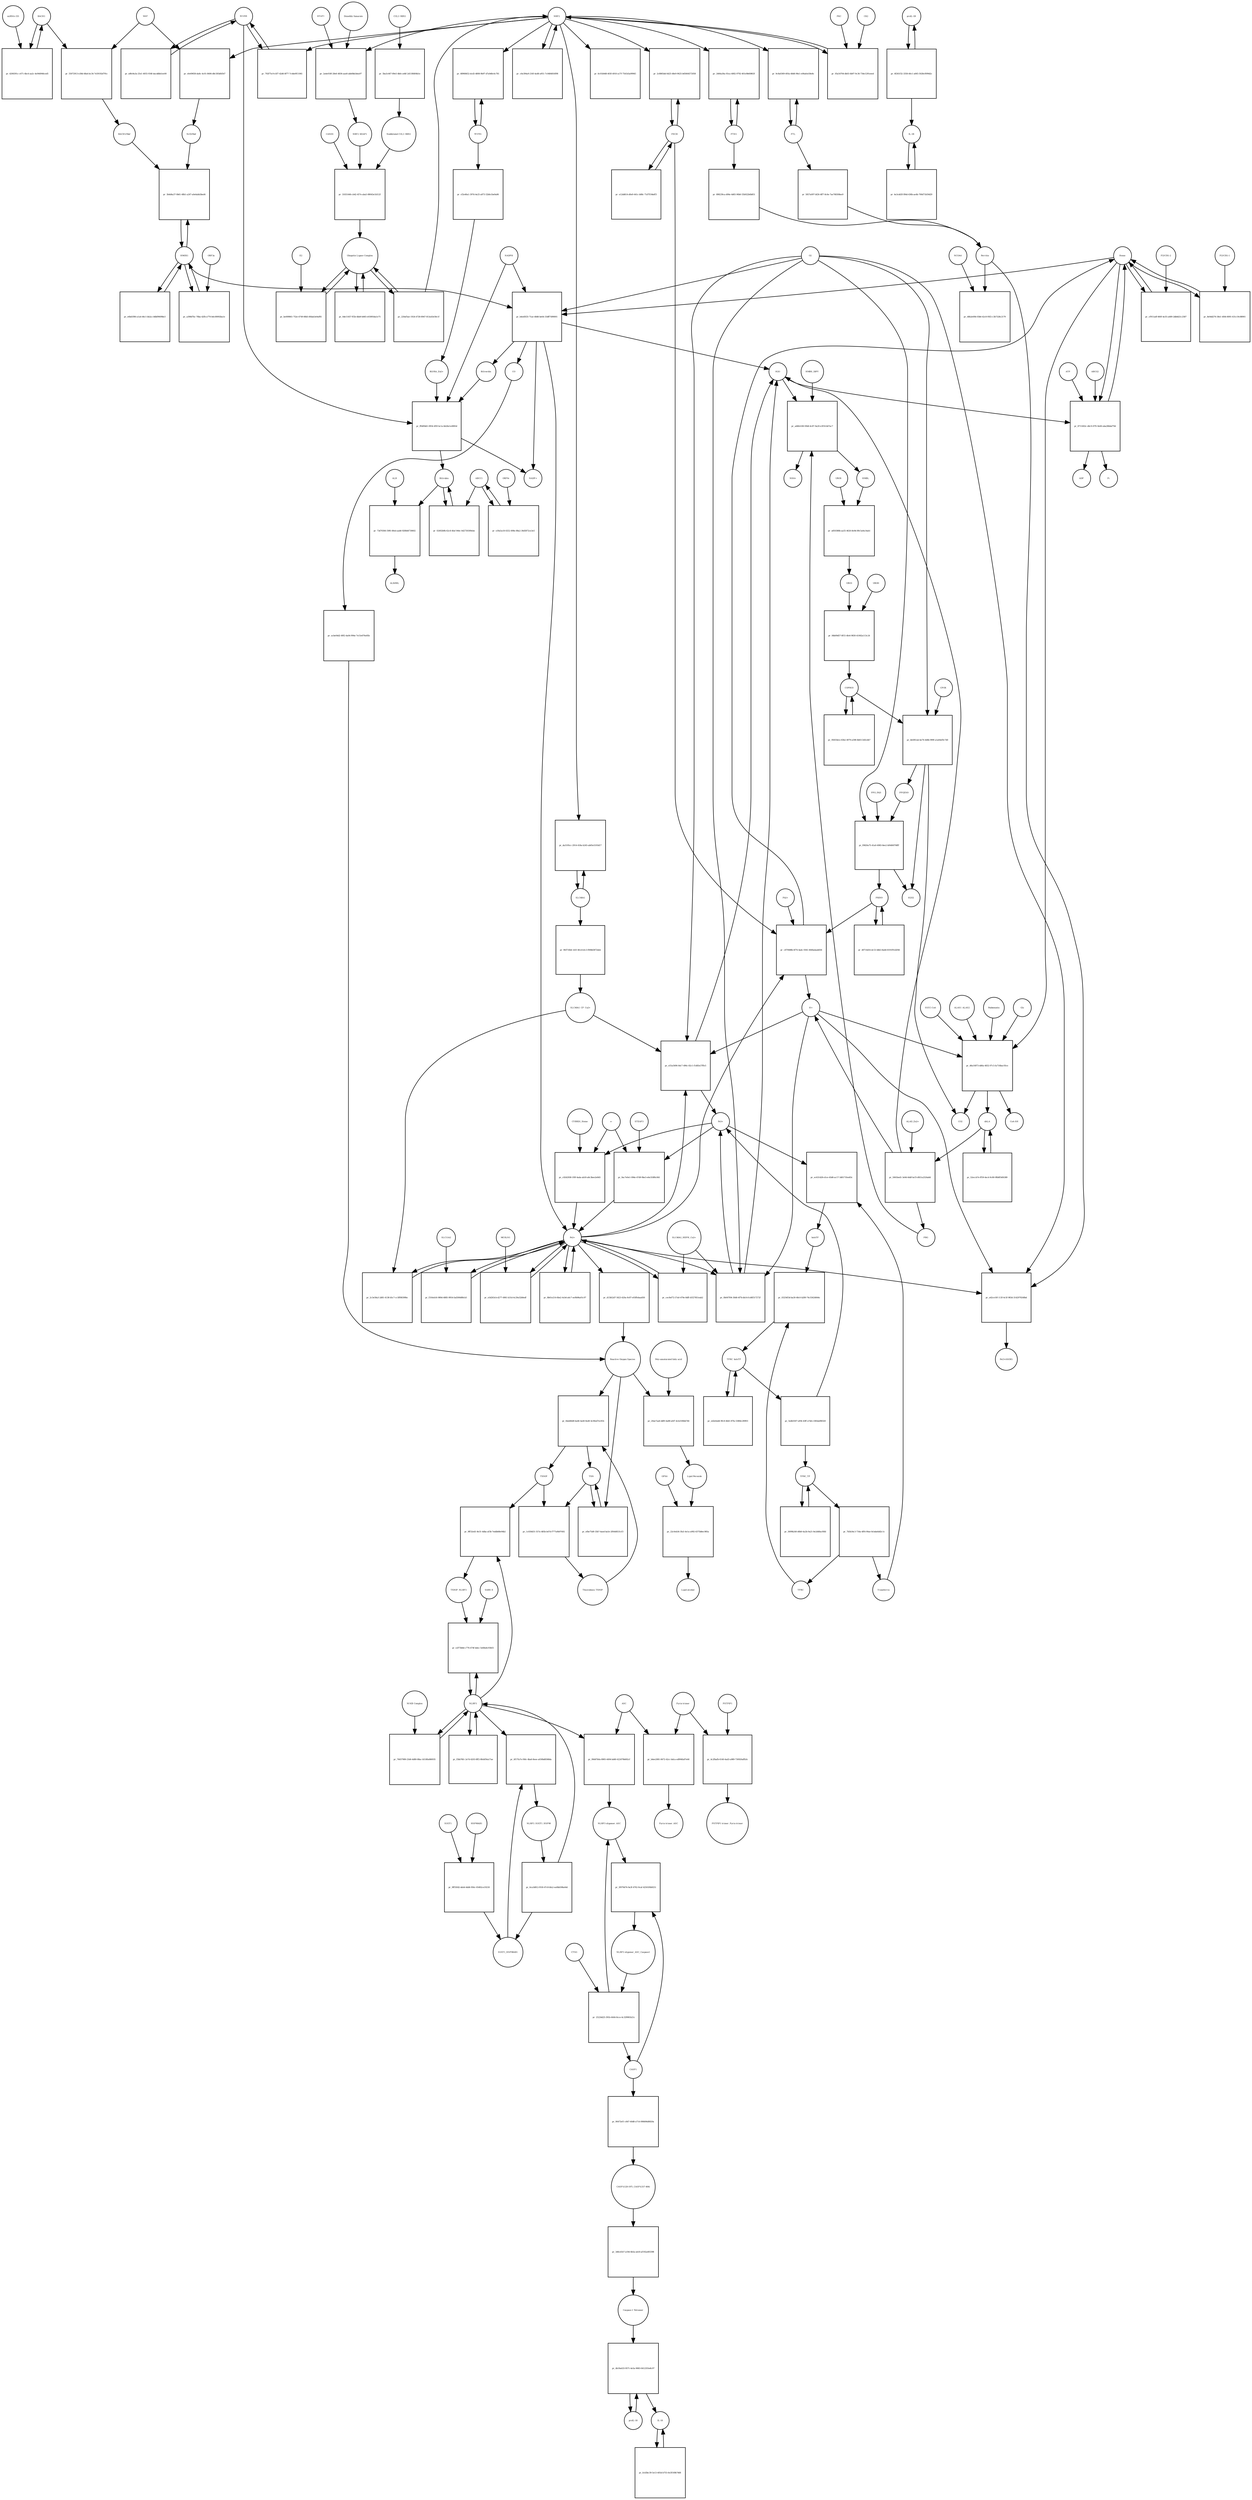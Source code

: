 strict digraph  {
Heme [annotation="urn_miriam_obo.chebi_CHEBI%3A30413", bipartite=0, cls="simple chemical", fontsize=4, label=Heme, shape=circle];
"pr_b4ed5f25-71ae-48d6-be64-33dff7d90001" [annotation="", bipartite=1, cls=process, fontsize=4, label="pr_b4ed5f25-71ae-48d6-be64-33dff7d90001", shape=square];
Biliverdin [annotation="urn_miriam_obo.chebi_CHEBI%3A17033", bipartite=0, cls="simple chemical", fontsize=4, label=Biliverdin, shape=circle];
HMOX1 [annotation="", bipartite=0, cls=macromolecule, fontsize=4, label=HMOX1, shape=circle];
O2 [annotation="urn_miriam_obo.chebi_CHEBI%3A15379", bipartite=0, cls="simple chemical", fontsize=4, label=O2, shape=circle];
NADPH [annotation="urn_miriam_obo.chebi_CHEBI%3A16474", bipartite=0, cls="simple chemical", fontsize=4, label=NADPH, shape=circle];
H2O [annotation="urn_miriam_obo.chebi_CHEBI%3A15377", bipartite=0, cls="simple chemical", fontsize=4, label=H2O, shape=circle];
"Fe2+" [annotation="urn_miriam_obo.chebi_CHEBI%3A29033", bipartite=0, cls="simple chemical", fontsize=4, label="Fe2+", shape=circle];
"NADP+" [annotation="urn_miriam_obo.chebi_CHEBI%3A18009", bipartite=0, cls="simple chemical", fontsize=4, label="NADP+", shape=circle];
CO [annotation="urn_miriam_obo.chebi_CHEBI%3A17245", bipartite=0, cls="simple chemical", fontsize=4, label=CO, shape=circle];
"pr_cf911adf-660f-4e35-a489-2db8d21c2587" [annotation="", bipartite=1, cls=process, fontsize=4, label="pr_cf911adf-660f-4e35-a489-2db8d21c2587", shape=square];
"FLVCR1-2" [annotation=urn_miriam_uniprot_Q9Y5Y0, bipartite=0, cls=macromolecule, fontsize=4, label="FLVCR1-2", shape=circle];
"pr_ffb894d1-0954-4f5f-bc1a-bb26e1e4983d" [annotation="", bipartite=1, cls=process, fontsize=4, label="pr_ffb894d1-0954-4f5f-bc1a-bb26e1e4983d", shape=square];
Bilirubin [annotation="urn_miriam_obo.chebi_CHEBI%3A16990", bipartite=0, cls="simple chemical", fontsize=4, label=Bilirubin, shape=circle];
BLVRB [annotation=urn_miriam_uniprot_P30043, bipartite=0, cls=macromolecule, fontsize=4, label=BLVRB, shape=circle];
"BLVRA_Zn2+" [annotation="urn_miriam_obo.chebi_CHEBI%3A29805|urn_miriam_uniprot_P53004", bipartite=0, cls=complex, fontsize=4, label="BLVRA_Zn2+", shape=circle];
"pr_02492b9b-62c8-4faf-944c-0d2730309ebe" [annotation="", bipartite=1, cls=process, fontsize=4, label="pr_02492b9b-62c8-4faf-944c-0d2730309ebe", shape=square];
ABCC1 [annotation="", bipartite=0, cls=macromolecule, fontsize=4, label=ABCC1, shape=circle];
"pr_73d76566-59f6-49ed-aab8-9288d4730602" [annotation="", bipartite=1, cls=process, fontsize=4, label="pr_73d76566-59f6-49ed-aab8-9288d4730602", shape=square];
ALB [annotation=urn_miriam_uniprot_P02768, bipartite=0, cls=macromolecule, fontsize=4, label=ALB, shape=circle];
"ALB/BIL" [annotation="urn_miriam_uniprot_P02768|urn_miriam_obo.chebi_CHEBI%3A16990", bipartite=0, cls=complex, fontsize=4, label="ALB/BIL", shape=circle];
NRF2 [annotation="", bipartite=0, cls=macromolecule, fontsize=4, label=NRF2, shape=circle];
"pr_efe69658-da8c-4c01-8406-d8c585dfd547" [annotation="", bipartite=1, cls=process, fontsize=4, label="pr_efe69658-da8c-4c01-8406-d8c585dfd547", shape=square];
MAF [annotation=urn_miriam_uniprot_O75444, bipartite=0, cls=macromolecule, fontsize=4, label=MAF, shape=circle];
"Nrf2/Maf" [annotation="", bipartite=0, cls=complex, fontsize=4, label="Nrf2/Maf", shape=circle];
"pr_55072913-e38d-48a4-bc34-7e59192d791c" [annotation="", bipartite=1, cls=process, fontsize=4, label="pr_55072913-e38d-48a4-bc34-7e59192d791c", shape=square];
BACH1 [annotation=urn_miriam_uniprot_O14867, bipartite=0, cls=macromolecule, fontsize=4, label=BACH1, shape=circle];
"BACH1/Maf" [annotation="", bipartite=0, cls=complex, fontsize=4, label="BACH1/Maf", shape=circle];
"pr_4206391c-c471-4bc4-aa2c-4e944946ced5" [annotation="", bipartite=1, cls=process, fontsize=4, label="pr_4206391c-c471-4bc4-aa2c-4e944946ced5", shape=square];
"miRNA-155" [annotation=urn_miriam_ncbigene_406947, bipartite=0, cls="nucleic acid feature", fontsize=4, label="miRNA-155", shape=circle];
"pr_3b4d4a37-0b61-48b1-a247-a0e6abb3bed4" [annotation="", bipartite=1, cls=process, fontsize=4, label="pr_3b4d4a37-0b61-48b1-a247-a0e6abb3bed4", shape=square];
PRIN9 [annotation="urn_miriam_obo.chebi_CHEBI%3A15430", bipartite=0, cls="simple chemical", fontsize=4, label=PRIN9, shape=circle];
"pr_c879488b-6f74-4adc-9361-6fd0adaab836" [annotation="", bipartite=1, cls=process, fontsize=4, label="pr_c879488b-6f74-4adc-9361-6fd0adaab836", shape=square];
FECH [annotation=urn_miriam_uniprot_P22830, bipartite=0, cls=macromolecule, fontsize=4, label=FECH, shape=circle];
"Pb2+" [annotation="urn_miriam_obo.chebi_CHEBI%3A27889", bipartite=0, cls="simple chemical", fontsize=4, label="Pb2+", shape=circle];
"H+" [annotation="urn_miriam_obo.chebi_CHEBI%3A15378", bipartite=0, cls="simple chemical", fontsize=4, label="H+", shape=circle];
"SUCC-CoA" [annotation="urn_miriam_obo.chebi_CHEBI%3A57292", bipartite=0, cls="simple chemical", fontsize=4, label="SUCC-CoA", shape=circle];
"pr_d6a16873-dd6a-4832-97c5-fa716bac93ce" [annotation="", bipartite=1, cls=process, fontsize=4, label="pr_d6a16873-dd6a-4832-97c5-fa716bac93ce", shape=square];
dALA [annotation="urn_miriam_obo.chebi_CHEBI%3A356416", bipartite=0, cls="simple chemical", fontsize=4, label=dALA, shape=circle];
ALAS1_ALAS2 [annotation="urn_miriam_uniprot_P13196|urn_miriam_uniprot_P22557", bipartite=0, cls=complex, fontsize=4, label=ALAS1_ALAS2, shape=circle];
Panhematin [annotation="urn_miriam_obo.chebi_CHEBI%3A50385", bipartite=0, cls="simple chemical", fontsize=4, label=Panhematin, shape=circle];
Gly [annotation="urn_miriam_obo.chebi_CHEBI%3A57305", bipartite=0, cls="simple chemical", fontsize=4, label=Gly, shape=circle];
"CoA-SH" [annotation="urn_miriam_obo.chebi_CHEBI%3A15346", bipartite=0, cls="simple chemical", fontsize=4, label="CoA-SH", shape=circle];
CO2 [annotation="urn_miriam_obo.chebi_CHEBI%3A16526", bipartite=0, cls="simple chemical", fontsize=4, label=CO2, shape=circle];
"pr_2a4e018f-28e6-4836-aae8-abb0bb3dea97" [annotation="", bipartite=1, cls=process, fontsize=4, label="pr_2a4e018f-28e6-4836-aae8-abb0bb3dea97", shape=square];
KEAP1 [annotation=urn_miriam_uniprot_Q14145, bipartite=0, cls=macromolecule, fontsize=4, label=KEAP1, shape=circle];
NRF2_KEAP1 [annotation="urn_miriam_uniprot_Q14145|urn_miriam_uniprot_Q16236", bipartite=0, cls=complex, fontsize=4, label=NRF2_KEAP1, shape=circle];
"Dimethly fumarate" [annotation="urn_miriam_obo.chebi_CHEBI%3A76004", bipartite=0, cls="simple chemical", fontsize=4, label="Dimethly fumarate", shape=circle];
"Ubiquitin Ligase Complex" [annotation="urn_miriam_uniprot_Q14145|urn_miriam_uniprot_Q15843|urn_miriam_uniprot_Q13618|urn_miriam_uniprot_P62877|urn_miriam_uniprot_Q16236|urn_miriam_uniprot_P0CG48|urn_miriam_pubmed_19940261|urn_miriam_interpro_IPR000608", bipartite=0, cls=complex, fontsize=4, label="Ubiquitin Ligase Complex", shape=circle];
"pr_0de11657-ff2b-4bb9-b065-e03093da1e75" [annotation="", bipartite=1, cls=process, fontsize=4, label="pr_0de11657-ff2b-4bb9-b065-e03093da1e75", shape=square];
"pr_5061bed1-3e9d-44df-bcf3-d921a2324a8d" [annotation="", bipartite=1, cls=process, fontsize=4, label="pr_5061bed1-3e9d-44df-bcf3-d921a2324a8d", shape=square];
PBG [annotation="urn_miriam_obo.chebi_CHEBI%3A58126", bipartite=0, cls="simple chemical", fontsize=4, label=PBG, shape=circle];
"ALAD_Zn2+" [annotation="urn_miriam_uniprot_P13716|urn_miriam_obo.chebi_CHEBI%3A29105", bipartite=0, cls=complex, fontsize=4, label="ALAD_Zn2+", shape=circle];
"pr_adb9c638-93b8-4c87-9a20-e3f1fcb67ac7" [annotation="", bipartite=1, cls=process, fontsize=4, label="pr_adb9c638-93b8-4c87-9a20-e3f1fcb67ac7", shape=square];
HMBL [annotation="urn_miriam_obo.chebi_CHEBI%3A57845", bipartite=0, cls="simple chemical", fontsize=4, label=HMBL, shape=circle];
HMBS_DIPY [annotation="urn_miriam_obo.chebi_CHEBI%3A36319|urn_miriam_uniprot_P08397", bipartite=0, cls=complex, fontsize=4, label=HMBS_DIPY, shape=circle];
"NH4+" [annotation="urn_miriam_obo.chebi_CHEBI%3A28938", bipartite=0, cls="simple chemical", fontsize=4, label="NH4+", shape=circle];
"pr_a850388b-aa55-4626-8e9d-89c5a9a14ab1" [annotation="", bipartite=1, cls=process, fontsize=4, label="pr_a850388b-aa55-4626-8e9d-89c5a9a14ab1", shape=square];
URO3 [annotation="urn_miriam_obo.chebi_CHEBI%3A15437", bipartite=0, cls="simple chemical", fontsize=4, label=URO3, shape=circle];
UROS [annotation=urn_miriam_uniprot_P10746, bipartite=0, cls=macromolecule, fontsize=4, label=UROS, shape=circle];
"pr_84b09d57-8f15-4fe6-9830-41062a113c24" [annotation="", bipartite=1, cls=process, fontsize=4, label="pr_84b09d57-8f15-4fe6-9830-41062a113c24", shape=square];
COPRO3 [annotation="urn_miriam_obo.chebi_CHEBI%3A15439", bipartite=0, cls="simple chemical", fontsize=4, label=COPRO3, shape=circle];
UROD [annotation=urn_miriam_uniprot_P06132, bipartite=0, cls=macromolecule, fontsize=4, label=UROD, shape=circle];
"pr_bb5f61ab-be76-4d6b-999f-a1a64ef0c7d0" [annotation="", bipartite=1, cls=process, fontsize=4, label="pr_bb5f61ab-be76-4d6b-999f-a1a64ef0c7d0", shape=square];
PPGEN9 [annotation="urn_miriam_obo.chebi_CHEBI%3A15435", bipartite=0, cls="simple chemical", fontsize=4, label=PPGEN9, shape=circle];
CPOX [annotation=urn_miriam_uniprot_P36551, bipartite=0, cls=macromolecule, fontsize=4, label=CPOX, shape=circle];
H2O2 [annotation="urn_miriam_obo.chebi_CHEBI%3A16240", bipartite=0, cls="simple chemical", fontsize=4, label=H2O2, shape=circle];
"pr_f0820a75-41a0-4983-8ee2-bf44847f4fff" [annotation="", bipartite=1, cls=process, fontsize=4, label="pr_f0820a75-41a0-4983-8ee2-bf44847f4fff", shape=square];
PPO_FAD [annotation="urn_miriam_obo.chebi_CHEBI%3A16238|urn_miriam_uniprot_P50336", bipartite=0, cls=complex, fontsize=4, label=PPO_FAD, shape=circle];
"pr_c6e394a9-216f-4a48-a951-7c0484816f98" [annotation="", bipartite=1, cls=process, fontsize=4, label="pr_c6e394a9-216f-4a48-a951-7c0484816f98", shape=square];
"pr_52eccb7e-ff59-4ec4-9c80-9fb8f54f4389" [annotation="", bipartite=1, cls="uncertain process", fontsize=4, label="pr_52eccb7e-ff59-4ec4-9c80-9fb8f54f4389", shape=square];
"pr_95835dce-83b2-4979-a598-6b8113d5cdb7" [annotation="", bipartite=1, cls="uncertain process", fontsize=4, label="pr_95835dce-83b2-4979-a598-6b8113d5cdb7", shape=square];
"pr_d0714d16-dc53-4db3-8ab8-8191f91d2f46" [annotation="", bipartite=1, cls="uncertain process", fontsize=4, label="pr_d0714d16-dc53-4db3-8ab8-8191f91d2f46", shape=square];
"Poly-unsaturated fatty acid" [annotation="urn_miriam_obo.chebi_CHEBI%3A26208", bipartite=0, cls="simple chemical", fontsize=4, label="Poly-unsaturated fatty acid", shape=circle];
"pr_20ae7aa6-ddf0-4a88-afd7-4cb2106bb746" [annotation="", bipartite=1, cls=process, fontsize=4, label="pr_20ae7aa6-ddf0-4a88-afd7-4cb2106bb746", shape=square];
"Lipid Peroxide" [annotation="urn_miriam_obo.chebi_CHEBI%3A61051", bipartite=0, cls="simple chemical", fontsize=4, label="Lipid Peroxide", shape=circle];
"Reactive Oxygen Species" [annotation="urn_miriam_obo.chebi_CHEBI%3A26523", bipartite=0, cls="simple chemical", fontsize=4, label="Reactive Oxygen Species", shape=circle];
"pr_a42ce10f-113f-4c5f-983d-3142979248bd" [annotation="", bipartite=1, cls=process, fontsize=4, label="pr_a42ce10f-113f-4c5f-983d-3142979248bd", shape=square];
"Fe(3+)O(OH)" [annotation="urn_miriam_obo.chebi_CHEBI%3A78619", bipartite=0, cls="simple chemical", fontsize=4, label="Fe(3+)O(OH)", shape=circle];
Ferritin [annotation=urn_miriam_uniprot_P02794, bipartite=0, cls=complex, fontsize=4, label=Ferritin, shape=circle];
"pr_2c3e58a3-2d81-4138-b5c7-cc5ff88399bc" [annotation="", bipartite=1, cls=process, fontsize=4, label="pr_2c3e58a3-2d81-4138-b5c7-cc5ff88399bc", shape=square];
"SLC40A1_CP_Cu2+" [annotation="urn_miriam_uniprot_P00450|urn_miriam_uniprot_Q9NP59|urn_miriam_obo.chebi_CHEBI%3A29036", bipartite=0, cls=complex, fontsize=4, label="SLC40A1_CP_Cu2+", shape=circle];
"pr_e55a5496-0dc7-496c-82c1-f1d83e37ffe5" [annotation="", bipartite=1, cls=process, fontsize=4, label="pr_e55a5496-0dc7-496c-82c1-f1d83e37ffe5", shape=square];
"Fe3+" [annotation="urn_miriam_obo.chebi_CHEBI%3A29034", bipartite=0, cls="simple chemical", fontsize=4, label="Fe3+", shape=circle];
SLC40A1 [annotation=urn_miriam_ncbigene_30061, bipartite=0, cls="nucleic acid feature", fontsize=4, label=SLC40A1, shape=circle];
"pr_da3195cc-2914-418a-b245-ab05e5193d17" [annotation="", bipartite=1, cls=process, fontsize=4, label="pr_da3195cc-2914-418a-b245-ab05e5193d17", shape=square];
FTH1 [annotation=urn_miriam_ncbigene_2495, bipartite=0, cls="nucleic acid feature", fontsize=4, label=FTH1, shape=circle];
"pr_2466a36a-93ca-4082-9792-401e9b60863f" [annotation="", bipartite=1, cls=process, fontsize=4, label="pr_2466a36a-93ca-4082-9792-401e9b60863f", shape=square];
FTL [annotation=urn_miriam_ncbigene_2512, bipartite=0, cls="nucleic acid feature", fontsize=4, label=FTL, shape=circle];
"pr_9c8a0369-493a-48d6-96e1-e06afee58e8c" [annotation="", bipartite=1, cls=process, fontsize=4, label="pr_9c8a0369-493a-48d6-96e1-e06afee58e8c", shape=square];
"pr_898239ca-d06e-4d65-96b0-55b922b6b851" [annotation="", bipartite=1, cls=process, fontsize=4, label="pr_898239ca-d06e-4d65-96b0-55b922b6b851", shape=square];
"pr_5857a097-bf26-4ff7-8c6e-7ae768308ee9" [annotation="", bipartite=1, cls=process, fontsize=4, label="pr_5857a097-bf26-4ff7-8c6e-7ae768308ee9", shape=square];
"pr_2c8865dd-0d25-48e9-9625-b65664572058" [annotation="", bipartite=1, cls=process, fontsize=4, label="pr_2c8865dd-0d25-48e9-9625-b65664572058", shape=square];
"pr_e12dd614-d0e9-441c-b88c-71d7f19deff3" [annotation="", bipartite=1, cls=process, fontsize=4, label="pr_e12dd614-d0e9-441c-b88c-71d7f19deff3", shape=square];
"pr_e6bd1f86-a1a4-46c1-bb2a-c8dbf9609be3" [annotation="", bipartite=1, cls=process, fontsize=4, label="pr_e6bd1f86-a1a4-46c1-bb2a-c8dbf9609be3", shape=square];
BLVRA [annotation=urn_miriam_ncbigene_644, bipartite=0, cls="nucleic acid feature", fontsize=4, label=BLVRA, shape=circle];
"pr_68968452-dcd3-4808-9b97-d7a9d0c6c781" [annotation="", bipartite=1, cls=process, fontsize=4, label="pr_68968452-dcd3-4808-9b97-d7a9d0c6c781", shape=square];
"pr_792f75c9-e5f7-42d6-8f77-7c4de9f11061" [annotation="", bipartite=1, cls=process, fontsize=4, label="pr_792f75c9-e5f7-42d6-8f77-7c4de9f11061", shape=square];
"pr_a8fe9a3a-25e1-4055-934f-dacddbb1ee00" [annotation="", bipartite=1, cls=process, fontsize=4, label="pr_a8fe9a3a-25e1-4055-934f-dacddbb1ee00", shape=square];
"pr_cf2e40a1-397d-4e25-a873-52bfe1be9a86" [annotation="", bipartite=1, cls=process, fontsize=4, label="pr_cf2e40a1-397d-4e25-a873-52bfe1be9a86", shape=square];
"pr_9fd716b4-1d1f-4fcd-b3c3-f008d3872deb" [annotation="", bipartite=1, cls=process, fontsize=4, label="pr_9fd716b4-1d1f-4fcd-b3c3-f008d3872deb", shape=square];
"pr_48b2e69b-03b6-42c8-95f2-c3b7328c2179" [annotation="", bipartite=1, cls=process, fontsize=4, label="pr_48b2e69b-03b6-42c8-95f2-c3b7328c2179", shape=square];
NCOA4 [annotation=urn_miriam_uniprot_Q13772, bipartite=0, cls=macromolecule, fontsize=4, label=NCOA4, shape=circle];
"pr_c0242938-1f0f-4ada-ab18-a8c3bee2e845" [annotation="", bipartite=1, cls=process, fontsize=4, label="pr_c0242938-1f0f-4ada-ab18-a8c3bee2e845", shape=square];
CYBRD1_Heme [annotation="urn_miriam_uniprot_Q53TN4|urn_miriam_obo.chebi_CHEBI%3A30413", bipartite=0, cls=complex, fontsize=4, label=CYBRD1_Heme, shape=circle];
"e-" [annotation="urn_miriam_obo.chebi_CHEBI%3A10545", bipartite=0, cls="simple chemical", fontsize=4, label="e-", shape=circle];
"pr_f316eb16-989d-4885-9954-fad300d88cb3" [annotation="", bipartite=1, cls=process, fontsize=4, label="pr_f316eb16-989d-4885-9954-fad300d88cb3", shape=square];
SLC11A2 [annotation=urn_miriam_uniprot_P49281, bipartite=0, cls=macromolecule, fontsize=4, label=SLC11A2, shape=circle];
"pr_22c0eb34-3fa5-4e1a-a992-6375b8ec985a" [annotation="", bipartite=1, cls=process, fontsize=4, label="pr_22c0eb34-3fa5-4e1a-a992-6375b8ec985a", shape=square];
"Lipid alcohol" [annotation="urn_miriam_obo.chebi_CHEBI%3A24026", bipartite=0, cls="simple chemical", fontsize=4, label="Lipid alcohol", shape=circle];
GPX4 [annotation=urn_miriam_uniprot_P36969, bipartite=0, cls=macromolecule, fontsize=4, label=GPX4, shape=circle];
"pr_a398d7bc-78ba-42fb-a770-b6c69092ba1e" [annotation="", bipartite=1, cls=process, fontsize=4, label="pr_a398d7bc-78ba-42fb-a770-b6c69092ba1e", shape=square];
ORF3a [annotation="urn_miriam_uniprot_P0DTC3|urn_miriam_taxonomy_2697049", bipartite=0, cls=macromolecule, fontsize=4, label=ORF3a, shape=circle];
"pr_d13b52d7-5623-420a-9c87-e93ffebaa830" [annotation="", bipartite=1, cls=process, fontsize=4, label="pr_d13b52d7-5623-420a-9c87-e93ffebaa830", shape=square];
"pr_e30a5a18-0252-498e-88a2-36d5872ce3e5" [annotation="", bipartite=1, cls=process, fontsize=4, label="pr_e30a5a18-0252-498e-88a2-36d5872ce3e5", shape=square];
ORF9c [annotation=urn_miriam_taxonomy_2697049, bipartite=0, cls=macromolecule, fontsize=4, label=ORF9c, shape=circle];
CUL3_RBX1 [annotation="urn_miriam_uniprot_Q13618|urn_miriam_uniprot_P62877", bipartite=0, cls=complex, fontsize=4, label=CUL3_RBX1, shape=circle];
"pr_5ba3c467-89e5-4bfe-a44f-2d118fd04b1e" [annotation="", bipartite=1, cls=process, fontsize=4, label="pr_5ba3c467-89e5-4bfe-a44f-2d118fd04b1e", shape=square];
"Neddylated CUL3_RBX1" [annotation="urn_miriam_uniprot_Q15843|urn_miriam_uniprot_Q13618|urn_miriam_uniprot_P62877", bipartite=0, cls=complex, fontsize=4, label="Neddylated CUL3_RBX1", shape=circle];
"pr_6c01b9d8-403f-4910-a17f-7541b5a99945" [annotation="", bipartite=1, cls=process, fontsize=4, label="pr_6c01b9d8-403f-4910-a17f-7541b5a99945", shape=square];
"pr_31831446-cb42-457e-aba5-08043e1b512f" [annotation="", bipartite=1, cls=process, fontsize=4, label="pr_31831446-cb42-457e-aba5-08043e1b512f", shape=square];
CAND1 [annotation=urn_miriam_uniprot_Q86VP6, bipartite=0, cls=macromolecule, fontsize=4, label=CAND1, shape=circle];
E2 [annotation=urn_miriam_interpro_IPR000608, bipartite=0, cls=macromolecule, fontsize=4, label=E2, shape=circle];
"pr_be009861-752e-4749-86b5-8fdab3e9af85" [annotation="", bipartite=1, cls=process, fontsize=4, label="pr_be009861-752e-4749-86b5-8fdab3e9af85", shape=square];
"pr_05a54704-db03-4b97-9c36-734e1291eeed" [annotation="", bipartite=1, cls=process, fontsize=4, label="pr_05a54704-db03-4b97-9c36-734e1291eeed", shape=square];
PKC [annotation="urn_miriam_pubmed_12198130|urn_miriam_interpro_IPR012233", bipartite=0, cls=macromolecule, fontsize=4, label=PKC, shape=circle];
CK2 [annotation="", bipartite=0, cls=macromolecule, fontsize=4, label=CK2, shape=circle];
"pr_8e9dd276-38e1-4f46-8091-631c19c88901" [annotation="", bipartite=1, cls=process, fontsize=4, label="pr_8e9dd276-38e1-4f46-8091-631c19c88901", shape=square];
"FLVCR1-1" [annotation=urn_miriam_uniprot_Q9Y5Y0, bipartite=0, cls=macromolecule, fontsize=4, label="FLVCR1-1", shape=circle];
"pr_8711602c-d4c9-47f5-9e60-aba286daf79d" [annotation="", bipartite=1, cls=process, fontsize=4, label="pr_8711602c-d4c9-47f5-9e60-aba286daf79d", shape=square];
ABCG2 [annotation=urn_miriam_uniprot_Q9UNQ0, bipartite=0, cls="macromolecule multimer", fontsize=4, label=ABCG2, shape=circle];
ATP [annotation="urn_miriam_obo.chebi_CHEBI%3A30616", bipartite=0, cls="simple chemical", fontsize=4, label=ATP, shape=circle];
Pi [annotation="urn_miriam_obo.chebi_CHEBI%3A18367", bipartite=0, cls="simple chemical", fontsize=4, label=Pi, shape=circle];
ADP [annotation="urn_miriam_obo.chebi_CHEBI%3A456216", bipartite=0, cls="simple chemical", fontsize=4, label=ADP, shape=circle];
"pr_cec8ef72-57a0-479e-8dff-d1f27851eab2" [annotation="", bipartite=1, cls=process, fontsize=4, label="pr_cec8ef72-57a0-479e-8dff-d1f27851eab2", shape=square];
"SLC40A1_HEPH_Cu2+" [annotation="urn_miriam_uniprot_Q9BQS7|urn_miriam_uniprot_Q9NP59|urn_miriam_obo.chebi_CHEBI%3A28694", bipartite=0, cls=complex, fontsize=4, label="SLC40A1_HEPH_Cu2+", shape=circle];
"pr_0b047f04-30d6-4f7b-bb14-fcd6f317272f" [annotation="", bipartite=1, cls=process, fontsize=4, label="pr_0b047f04-30d6-4f7b-bb14-fcd6f317272f", shape=square];
"pr_ec631428-e5ce-45d6-ac17-3d0171fee83c" [annotation="", bipartite=1, cls=process, fontsize=4, label="pr_ec631428-e5ce-45d6-ac17-3d0171fee83c", shape=square];
Transferrin [annotation=urn_miriam_uniprot_P02787, bipartite=0, cls=macromolecule, fontsize=4, label=Transferrin, shape=circle];
holoTF [annotation="urn_miriam_uniprot_P02787|urn_miriam_obo.chebi_CHEBI%3A29034", bipartite=0, cls=complex, fontsize=4, label=holoTF, shape=circle];
TFRC [annotation=urn_miriam_uniprot_P02786, bipartite=0, cls="macromolecule multimer", fontsize=4, label=TFRC, shape=circle];
"pr_03254f3d-ba30-48c0-b289-74c55624844c" [annotation="", bipartite=1, cls=process, fontsize=4, label="pr_03254f3d-ba30-48c0-b289-74c55624844c", shape=square];
TFRC_holoTF [annotation="urn_miriam_uniprot_P02787|urn_miriam_obo.chebi_CHEBI%3A29034|urn_miriam_uniprot_P02786", bipartite=0, cls=complex, fontsize=4, label=TFRC_holoTF, shape=circle];
"pr_ed2e6ab6-9fc8-46d1-87fa-538fdc2f0f03" [annotation="", bipartite=1, cls=process, fontsize=4, label="pr_ed2e6ab6-9fc8-46d1-87fa-538fdc2f0f03", shape=square];
"pr_5edb5507-af04-43ff-a7dd-c585daf88320" [annotation="", bipartite=1, cls=process, fontsize=4, label="pr_5edb5507-af04-43ff-a7dd-c585daf88320", shape=square];
TFRC_TF [annotation="urn_miriam_uniprot_P02787|urn_miriam_uniprot_P02786", bipartite=0, cls=complex, fontsize=4, label=TFRC_TF, shape=circle];
"pr_9ac7e0e1-094e-47d9-9be3-e6e318f6c841" [annotation="", bipartite=1, cls=process, fontsize=4, label="pr_9ac7e0e1-094e-47d9-9be3-e6e318f6c841", shape=square];
STEAP3 [annotation=urn_miriam_uniprot_Q658P3, bipartite=0, cls=macromolecule, fontsize=4, label=STEAP3, shape=circle];
"pr_e5d263cb-d277-4961-b31d-4c29a52b8edf" [annotation="", bipartite=1, cls=process, fontsize=4, label="pr_e5d263cb-d277-4961-b31d-4c29a52b8edf", shape=square];
MCOLN1 [annotation=urn_miriam_uniprot_Q9GZU1, bipartite=0, cls=macromolecule, fontsize=4, label=MCOLN1, shape=circle];
"pr_8b61e214-6be2-4cb4-a6c7-ee9b96a01c97" [annotation="", bipartite=1, cls=process, fontsize=4, label="pr_8b61e214-6be2-4cb4-a6c7-ee9b96a01c97", shape=square];
"pr_3699b240-d6b0-4a2b-9a21-8e2d48acf6fd" [annotation="", bipartite=1, cls=process, fontsize=4, label="pr_3699b240-d6b0-4a2b-9a21-8e2d48acf6fd", shape=square];
"pr_7b5b34c3-734a-4ff4-90ae-8cbda6dd2c1c" [annotation="", bipartite=1, cls=process, fontsize=4, label="pr_7b5b34c3-734a-4ff4-90ae-8cbda6dd2c1c", shape=square];
"pr_220af5ae-1924-4728-8947-813a43e58c1f" [annotation="", bipartite=1, cls=process, fontsize=4, label="pr_220af5ae-1924-4728-8947-813a43e58c1f", shape=square];
Thioredoxin_TXNIP [annotation="urn_miriam_uniprot_P10599|urn_miriam_uniprot_Q9H3M7", bipartite=0, cls=complex, fontsize=4, label=Thioredoxin_TXNIP, shape=circle];
"pr_fdab66d8-ba46-4a40-8a40-4c06ed7ec81b" [annotation="", bipartite=1, cls=process, fontsize=4, label="pr_fdab66d8-ba46-4a40-8a40-4c06ed7ec81b", shape=square];
TXNIP [annotation=urn_miriam_uniprot_Q9H3M7, bipartite=0, cls=macromolecule, fontsize=4, label=TXNIP, shape=circle];
TXN [annotation=urn_miriam_uniprot_P10599, bipartite=0, cls=macromolecule, fontsize=4, label=TXN, shape=circle];
NLRP3 [annotation=urn_miriam_uniprot_Q96P20, bipartite=0, cls=macromolecule, fontsize=4, label=NLRP3, shape=circle];
"pr_76657989-25d4-4d80-88ac-b518fa686935" [annotation="", bipartite=1, cls=process, fontsize=4, label="pr_76657989-25d4-4d80-88ac-b518fa686935", shape=square];
"Nf-KB Complex" [annotation="urn_miriam_uniprot_P19838|urn_miriam_uniprot_Q04206|urn_miriam_uniprot_Q00653", bipartite=0, cls=complex, fontsize=4, label="Nf-KB Complex", shape=circle];
"pr_f3bb76fc-2e7d-4203-8ff2-8febf56a17ae" [annotation="", bipartite=1, cls=process, fontsize=4, label="pr_f3bb76fc-2e7d-4203-8ff2-8febf56a17ae", shape=square];
"pr_efbe75d9-33b7-4aed-ba5e-2f0448531cf3" [annotation="", bipartite=1, cls=process, fontsize=4, label="pr_efbe75d9-33b7-4aed-ba5e-2f0448531cf3", shape=square];
"pr_1c830d31-557a-485b-b47d-f777a9b97492" [annotation="", bipartite=1, cls=process, fontsize=4, label="pr_1c830d31-557a-485b-b47d-f777a9b97492", shape=square];
HSP90AB1 [annotation=urn_miriam_uniprot_P08238, bipartite=0, cls=macromolecule, fontsize=4, label=HSP90AB1, shape=circle];
"pr_9ff55fd2-deb4-4dd4-956c-05492ce19218" [annotation="", bipartite=1, cls=process, fontsize=4, label="pr_9ff55fd2-deb4-4dd4-956c-05492ce19218", shape=square];
SUGT1 [annotation=urn_miriam_uniprot_Q9Y2Z0, bipartite=0, cls=macromolecule, fontsize=4, label=SUGT1, shape=circle];
SUGT1_HSP90AB1 [annotation="urn_miriam_uniprot_P08238|urn_miriam_uniprot_Q9Y2Z0", bipartite=0, cls=complex, fontsize=4, label=SUGT1_HSP90AB1, shape=circle];
"pr_6f17fa7e-f40c-4ba6-8eee-a030bd8368da" [annotation="", bipartite=1, cls=process, fontsize=4, label="pr_6f17fa7e-f40c-4ba6-8eee-a030bd8368da", shape=square];
NLRP3_SUGT1_HSP90 [annotation="urn_miriam_uniprot_P08238|urn_miriam_uniprot_Q96P20|urn_miriam_uniprot_Q9Y2Z0", bipartite=0, cls=complex, fontsize=4, label=NLRP3_SUGT1_HSP90, shape=circle];
"pr_9ff32ed1-8e31-4dba-af3b-7eddb68e94b2" [annotation="", bipartite=1, cls=process, fontsize=4, label="pr_9ff32ed1-8e31-4dba-af3b-7eddb68e94b2", shape=square];
TXNIP_NLRP3 [annotation="urn_miriam_uniprot_Q9H3M7|urn_miriam_uniprot_Q96P20", bipartite=0, cls=complex, fontsize=4, label=TXNIP_NLRP3, shape=circle];
"pr_99d47b0a-8905-4494-bd40-422479b692cf" [annotation="", bipartite=1, cls=process, fontsize=4, label="pr_99d47b0a-8905-4494-bd40-422479b692cf", shape=square];
ASC [annotation=urn_miriam_uniprot_Q9ULZ3, bipartite=0, cls=macromolecule, fontsize=4, label=ASC, shape=circle];
"NLRP3 oligomer_ASC" [annotation="urn_miriam_uniprot_Q9ULZ3|urn_miriam_obo.chebi_CHEBI%3A36080", bipartite=0, cls=complex, fontsize=4, label="NLRP3 oligomer_ASC", shape=circle];
"pr_3f079d74-9a3f-4702-9caf-42501f6b9251" [annotation="", bipartite=1, cls=process, fontsize=4, label="pr_3f079d74-9a3f-4702-9caf-42501f6b9251", shape=square];
CASP1 [annotation=urn_miriam_uniprot_P29466, bipartite=0, cls=macromolecule, fontsize=4, label=CASP1, shape=circle];
"NLRP3 oligomer_ASC_Caspase1" [annotation="urn_miriam_uniprot_P29466|urn_miriam_uniprot_Q9ULZ3", bipartite=0, cls=complex, fontsize=4, label="NLRP3 oligomer_ASC_Caspase1", shape=circle];
"pr_b4ee2081-8472-42cc-bdca-ed994fa87e66" [annotation="", bipartite=1, cls=process, fontsize=4, label="pr_b4ee2081-8472-42cc-bdca-ed994fa87e66", shape=square];
"Pyrin trimer" [annotation=urn_miriam_uniprot_O15553, bipartite=0, cls=complex, fontsize=4, label="Pyrin trimer", shape=circle];
"Pyrin trimer_ASC" [annotation="urn_miriam_uniprot_O15553|urn_miriam_uniprot_Q9ULZ3", bipartite=0, cls=complex, fontsize=4, label="Pyrin trimer_ASC", shape=circle];
"pr_4c2fbafb-6140-4ad3-a989-730920affb3c" [annotation="", bipartite=1, cls=process, fontsize=4, label="pr_4c2fbafb-6140-4ad3-a989-730920affb3c", shape=square];
PSTPIP1 [annotation=urn_miriam_uniprot_O43586, bipartite=0, cls="macromolecule multimer", fontsize=4, label=PSTPIP1, shape=circle];
"PSTPIP1 trimer_Pyrin trimer" [annotation="urn_miriam_uniprot_O15553|urn_miriam_uniprot_O43586", bipartite=0, cls=complex, fontsize=4, label="PSTPIP1 trimer_Pyrin trimer", shape=circle];
"pr_25224d25-391b-4444-8cce-4c329981b21c" [annotation="", bipartite=1, cls=process, fontsize=4, label="pr_25224d25-391b-4444-8cce-4c329981b21c", shape=square];
CTSG [annotation=urn_miriam_uniprot_P08311, bipartite=0, cls=macromolecule, fontsize=4, label=CTSG, shape=circle];
"pr_90472ef1-c847-40d8-a714-098496d0820a" [annotation="", bipartite=1, cls=process, fontsize=4, label="pr_90472ef1-c847-40d8-a714-098496d0820a", shape=square];
"CASP1(120-197)_CASP1(317-404)" [annotation=urn_miriam_uniprot_P29466, bipartite=0, cls=complex, fontsize=4, label="CASP1(120-197)_CASP1(317-404)", shape=circle];
"pr_3d6cd1b7-a19d-4b5a-ab18-af192a493398" [annotation="", bipartite=1, cls=process, fontsize=4, label="pr_3d6cd1b7-a19d-4b5a-ab18-af192a493398", shape=square];
"Caspase-1 Tetramer" [annotation=urn_miriam_uniprot_P29466, bipartite=0, cls="complex multimer", fontsize=4, label="Caspase-1 Tetramer", shape=circle];
"proIL-1B" [annotation=urn_miriam_uniprot_P01584, bipartite=0, cls=macromolecule, fontsize=4, label="proIL-1B", shape=circle];
"pr_6f261f32-3358-40c1-a065-5028cf099d2c" [annotation="", bipartite=1, cls=process, fontsize=4, label="pr_6f261f32-3358-40c1-a065-5028cf099d2c", shape=square];
"IL-1B" [annotation=urn_miriam_uniprot_P01584, bipartite=0, cls=macromolecule, fontsize=4, label="IL-1B", shape=circle];
"pr_4e3cdd3f-f84d-436b-ae4b-700d71b59d29" [annotation="", bipartite=1, cls="omitted process", fontsize=4, label="pr_4e3cdd3f-f84d-436b-ae4b-700d71b59d29", shape=square];
"pr_e2f73b6d-c776-474f-bdec-5e68a6c93b55" [annotation="", bipartite=1, cls=process, fontsize=4, label="pr_e2f73b6d-c776-474f-bdec-5e68a6c93b55", shape=square];
"SARS E" [annotation=urn_miriam_uniprot_P59637, bipartite=0, cls=macromolecule, fontsize=4, label="SARS E", shape=circle];
"proIL-18" [annotation=urn_miriam_uniprot_Q14116, bipartite=0, cls=macromolecule, fontsize=4, label="proIL-18", shape=circle];
"pr_4b19a433-9571-4e5a-9083-0412355e8c97" [annotation="", bipartite=1, cls=process, fontsize=4, label="pr_4b19a433-9571-4e5a-9083-0412355e8c97", shape=square];
"IL-18" [annotation=urn_miriam_uniprot_Q14116, bipartite=0, cls=macromolecule, fontsize=4, label="IL-18", shape=circle];
"pr_b1d3bc39-5e13-405d-b755-0e3f169b7468" [annotation="", bipartite=1, cls="omitted process", fontsize=4, label="pr_b1d3bc39-5e13-405d-b755-0e3f169b7468", shape=square];
"pr_acbe04d2-49f2-4a04-994e-7e15e676e85b" [annotation="", bipartite=1, cls=process, fontsize=4, label="pr_acbe04d2-49f2-4a04-994e-7e15e676e85b", shape=square];
"pr_6ca3d812-f018-47c8-bfa2-ea0bb598a44d" [annotation="", bipartite=1, cls=process, fontsize=4, label="pr_6ca3d812-f018-47c8-bfa2-ea0bb598a44d", shape=square];
Heme -> "pr_b4ed5f25-71ae-48d6-be64-33dff7d90001"  [annotation="", interaction_type=consumption];
Heme -> "pr_cf911adf-660f-4e35-a489-2db8d21c2587"  [annotation="", interaction_type=consumption];
Heme -> "pr_d6a16873-dd6a-4832-97c5-fa716bac93ce"  [annotation=urn_miriam_pubmed_25446301, interaction_type=inhibition];
Heme -> "pr_8e9dd276-38e1-4f46-8091-631c19c88901"  [annotation="", interaction_type=consumption];
Heme -> "pr_8711602c-d4c9-47f5-9e60-aba286daf79d"  [annotation="", interaction_type=consumption];
"pr_b4ed5f25-71ae-48d6-be64-33dff7d90001" -> Biliverdin  [annotation="", interaction_type=production];
"pr_b4ed5f25-71ae-48d6-be64-33dff7d90001" -> H2O  [annotation="", interaction_type=production];
"pr_b4ed5f25-71ae-48d6-be64-33dff7d90001" -> "Fe2+"  [annotation="", interaction_type=production];
"pr_b4ed5f25-71ae-48d6-be64-33dff7d90001" -> "NADP+"  [annotation="", interaction_type=production];
"pr_b4ed5f25-71ae-48d6-be64-33dff7d90001" -> CO  [annotation="", interaction_type=production];
Biliverdin -> "pr_ffb894d1-0954-4f5f-bc1a-bb26e1e4983d"  [annotation="", interaction_type=consumption];
HMOX1 -> "pr_b4ed5f25-71ae-48d6-be64-33dff7d90001"  [annotation="", interaction_type=catalysis];
HMOX1 -> "pr_3b4d4a37-0b61-48b1-a247-a0e6abb3bed4"  [annotation="", interaction_type=consumption];
HMOX1 -> "pr_e6bd1f86-a1a4-46c1-bb2a-c8dbf9609be3"  [annotation="", interaction_type=consumption];
HMOX1 -> "pr_a398d7bc-78ba-42fb-a770-b6c69092ba1e"  [annotation="", interaction_type=consumption];
O2 -> "pr_b4ed5f25-71ae-48d6-be64-33dff7d90001"  [annotation="", interaction_type=consumption];
O2 -> "pr_bb5f61ab-be76-4d6b-999f-a1a64ef0c7d0"  [annotation="", interaction_type=consumption];
O2 -> "pr_f0820a75-41a0-4983-8ee2-bf44847f4fff"  [annotation="", interaction_type=consumption];
O2 -> "pr_a42ce10f-113f-4c5f-983d-3142979248bd"  [annotation="", interaction_type=consumption];
O2 -> "pr_e55a5496-0dc7-496c-82c1-f1d83e37ffe5"  [annotation="", interaction_type=consumption];
O2 -> "pr_0b047f04-30d6-4f7b-bb14-fcd6f317272f"  [annotation="", interaction_type=consumption];
NADPH -> "pr_b4ed5f25-71ae-48d6-be64-33dff7d90001"  [annotation="", interaction_type=consumption];
NADPH -> "pr_ffb894d1-0954-4f5f-bc1a-bb26e1e4983d"  [annotation="", interaction_type=consumption];
H2O -> "pr_adb9c638-93b8-4c87-9a20-e3f1fcb67ac7"  [annotation="", interaction_type=consumption];
H2O -> "pr_8711602c-d4c9-47f5-9e60-aba286daf79d"  [annotation="", interaction_type=consumption];
"Fe2+" -> "pr_c879488b-6f74-4adc-9361-6fd0adaab836"  [annotation="", interaction_type=consumption];
"Fe2+" -> "pr_a42ce10f-113f-4c5f-983d-3142979248bd"  [annotation="", interaction_type=consumption];
"Fe2+" -> "pr_2c3e58a3-2d81-4138-b5c7-cc5ff88399bc"  [annotation="", interaction_type=consumption];
"Fe2+" -> "pr_e55a5496-0dc7-496c-82c1-f1d83e37ffe5"  [annotation="", interaction_type=consumption];
"Fe2+" -> "pr_f316eb16-989d-4885-9954-fad300d88cb3"  [annotation="", interaction_type=consumption];
"Fe2+" -> "pr_d13b52d7-5623-420a-9c87-e93ffebaa830"  [annotation="urn_miriam_pubmed_26794443|urn_miriam_pubmed_30692038", interaction_type=catalysis];
"Fe2+" -> "pr_cec8ef72-57a0-479e-8dff-d1f27851eab2"  [annotation="", interaction_type=consumption];
"Fe2+" -> "pr_0b047f04-30d6-4f7b-bb14-fcd6f317272f"  [annotation="", interaction_type=consumption];
"Fe2+" -> "pr_e5d263cb-d277-4961-b31d-4c29a52b8edf"  [annotation="", interaction_type=consumption];
"Fe2+" -> "pr_8b61e214-6be2-4cb4-a6c7-ee9b96a01c97"  [annotation="", interaction_type=consumption];
CO -> "pr_acbe04d2-49f2-4a04-994e-7e15e676e85b"  [annotation="urn_miriam_pubmed_28356568|urn_miriam_pubmed_25770182", interaction_type=inhibition];
"pr_cf911adf-660f-4e35-a489-2db8d21c2587" -> Heme  [annotation="", interaction_type=production];
"FLVCR1-2" -> "pr_cf911adf-660f-4e35-a489-2db8d21c2587"  [annotation="", interaction_type=catalysis];
"pr_ffb894d1-0954-4f5f-bc1a-bb26e1e4983d" -> Bilirubin  [annotation="", interaction_type=production];
"pr_ffb894d1-0954-4f5f-bc1a-bb26e1e4983d" -> "NADP+"  [annotation="", interaction_type=production];
Bilirubin -> "pr_02492b9b-62c8-4faf-944c-0d2730309ebe"  [annotation="", interaction_type=consumption];
Bilirubin -> "pr_73d76566-59f6-49ed-aab8-9288d4730602"  [annotation="", interaction_type=consumption];
BLVRB -> "pr_ffb894d1-0954-4f5f-bc1a-bb26e1e4983d"  [annotation="", interaction_type=catalysis];
BLVRB -> "pr_792f75c9-e5f7-42d6-8f77-7c4de9f11061"  [annotation="", interaction_type=consumption];
BLVRB -> "pr_a8fe9a3a-25e1-4055-934f-dacddbb1ee00"  [annotation="", interaction_type=consumption];
"BLVRA_Zn2+" -> "pr_ffb894d1-0954-4f5f-bc1a-bb26e1e4983d"  [annotation="", interaction_type=catalysis];
"pr_02492b9b-62c8-4faf-944c-0d2730309ebe" -> Bilirubin  [annotation="", interaction_type=production];
ABCC1 -> "pr_02492b9b-62c8-4faf-944c-0d2730309ebe"  [annotation="", interaction_type=catalysis];
ABCC1 -> "pr_e30a5a18-0252-498e-88a2-36d5872ce3e5"  [annotation="", interaction_type=consumption];
"pr_73d76566-59f6-49ed-aab8-9288d4730602" -> "ALB/BIL"  [annotation="", interaction_type=production];
ALB -> "pr_73d76566-59f6-49ed-aab8-9288d4730602"  [annotation="", interaction_type=consumption];
NRF2 -> "pr_efe69658-da8c-4c01-8406-d8c585dfd547"  [annotation="", interaction_type=consumption];
NRF2 -> "pr_2a4e018f-28e6-4836-aae8-abb0bb3dea97"  [annotation="", interaction_type=consumption];
NRF2 -> "pr_c6e394a9-216f-4a48-a951-7c0484816f98"  [annotation="", interaction_type=consumption];
NRF2 -> "pr_da3195cc-2914-418a-b245-ab05e5193d17"  [annotation=urn_miriam_pubmed_30692038, interaction_type=catalysis];
NRF2 -> "pr_2466a36a-93ca-4082-9792-401e9b60863f"  [annotation=urn_miriam_pubmed_30692038, interaction_type=catalysis];
NRF2 -> "pr_9c8a0369-493a-48d6-96e1-e06afee58e8c"  [annotation=urn_miriam_pubmed_30692038, interaction_type=catalysis];
NRF2 -> "pr_2c8865dd-0d25-48e9-9625-b65664572058"  [annotation="urn_miriam_pubmed_30692038|urn_miriam_pubmed_23766848", interaction_type=catalysis];
NRF2 -> "pr_68968452-dcd3-4808-9b97-d7a9d0c6c781"  [annotation=urn_miriam_pubmed_30692038, interaction_type=catalysis];
NRF2 -> "pr_792f75c9-e5f7-42d6-8f77-7c4de9f11061"  [annotation=urn_miriam_pubmed_30692038, interaction_type=catalysis];
NRF2 -> "pr_6c01b9d8-403f-4910-a17f-7541b5a99945"  [annotation="", interaction_type=consumption];
NRF2 -> "pr_05a54704-db03-4b97-9c36-734e1291eeed"  [annotation="", interaction_type=consumption];
"pr_efe69658-da8c-4c01-8406-d8c585dfd547" -> "Nrf2/Maf"  [annotation="", interaction_type=production];
MAF -> "pr_efe69658-da8c-4c01-8406-d8c585dfd547"  [annotation="", interaction_type=consumption];
MAF -> "pr_55072913-e38d-48a4-bc34-7e59192d791c"  [annotation="", interaction_type=consumption];
"Nrf2/Maf" -> "pr_3b4d4a37-0b61-48b1-a247-a0e6abb3bed4"  [annotation="urn_miriam_pubmed_10473555|urn_miriam_pubmed_31827672|urn_miriam_pubmed_30692038|urn_miriam_pubmed_29717933", interaction_type=catalysis];
"pr_55072913-e38d-48a4-bc34-7e59192d791c" -> "BACH1/Maf"  [annotation="", interaction_type=production];
BACH1 -> "pr_55072913-e38d-48a4-bc34-7e59192d791c"  [annotation="", interaction_type=consumption];
BACH1 -> "pr_4206391c-c471-4bc4-aa2c-4e944946ced5"  [annotation="", interaction_type=consumption];
"BACH1/Maf" -> "pr_3b4d4a37-0b61-48b1-a247-a0e6abb3bed4"  [annotation="urn_miriam_pubmed_10473555|urn_miriam_pubmed_31827672|urn_miriam_pubmed_30692038|urn_miriam_pubmed_29717933", interaction_type=inhibition];
"pr_4206391c-c471-4bc4-aa2c-4e944946ced5" -> BACH1  [annotation="", interaction_type=production];
"miRNA-155" -> "pr_4206391c-c471-4bc4-aa2c-4e944946ced5"  [annotation="urn_miriam_pubmed_28082120|urn_miriam_pubmed_21982894", interaction_type=inhibition];
"pr_3b4d4a37-0b61-48b1-a247-a0e6abb3bed4" -> HMOX1  [annotation="", interaction_type=production];
PRIN9 -> "pr_c879488b-6f74-4adc-9361-6fd0adaab836"  [annotation="", interaction_type=consumption];
PRIN9 -> "pr_d0714d16-dc53-4db3-8ab8-8191f91d2f46"  [annotation="", interaction_type=consumption];
"pr_c879488b-6f74-4adc-9361-6fd0adaab836" -> Heme  [annotation="", interaction_type=production];
"pr_c879488b-6f74-4adc-9361-6fd0adaab836" -> "H+"  [annotation="", interaction_type=production];
FECH -> "pr_c879488b-6f74-4adc-9361-6fd0adaab836"  [annotation="", interaction_type=catalysis];
FECH -> "pr_2c8865dd-0d25-48e9-9625-b65664572058"  [annotation="", interaction_type=consumption];
FECH -> "pr_e12dd614-d0e9-441c-b88c-71d7f19deff3"  [annotation="", interaction_type=consumption];
"Pb2+" -> "pr_c879488b-6f74-4adc-9361-6fd0adaab836"  [annotation="", interaction_type=inhibition];
"H+" -> "pr_d6a16873-dd6a-4832-97c5-fa716bac93ce"  [annotation="", interaction_type=consumption];
"H+" -> "pr_a42ce10f-113f-4c5f-983d-3142979248bd"  [annotation="", interaction_type=consumption];
"H+" -> "pr_e55a5496-0dc7-496c-82c1-f1d83e37ffe5"  [annotation="", interaction_type=consumption];
"H+" -> "pr_0b047f04-30d6-4f7b-bb14-fcd6f317272f"  [annotation="", interaction_type=consumption];
"SUCC-CoA" -> "pr_d6a16873-dd6a-4832-97c5-fa716bac93ce"  [annotation="", interaction_type=consumption];
"pr_d6a16873-dd6a-4832-97c5-fa716bac93ce" -> dALA  [annotation="", interaction_type=production];
"pr_d6a16873-dd6a-4832-97c5-fa716bac93ce" -> "CoA-SH"  [annotation="", interaction_type=production];
"pr_d6a16873-dd6a-4832-97c5-fa716bac93ce" -> CO2  [annotation="", interaction_type=production];
dALA -> "pr_5061bed1-3e9d-44df-bcf3-d921a2324a8d"  [annotation="", interaction_type=consumption];
dALA -> "pr_52eccb7e-ff59-4ec4-9c80-9fb8f54f4389"  [annotation="", interaction_type=consumption];
ALAS1_ALAS2 -> "pr_d6a16873-dd6a-4832-97c5-fa716bac93ce"  [annotation=urn_miriam_pubmed_25446301, interaction_type=catalysis];
Panhematin -> "pr_d6a16873-dd6a-4832-97c5-fa716bac93ce"  [annotation=urn_miriam_pubmed_25446301, interaction_type=inhibition];
Gly -> "pr_d6a16873-dd6a-4832-97c5-fa716bac93ce"  [annotation="", interaction_type=consumption];
"pr_2a4e018f-28e6-4836-aae8-abb0bb3dea97" -> NRF2_KEAP1  [annotation="", interaction_type=production];
KEAP1 -> "pr_2a4e018f-28e6-4836-aae8-abb0bb3dea97"  [annotation="", interaction_type=consumption];
NRF2_KEAP1 -> "pr_31831446-cb42-457e-aba5-08043e1b512f"  [annotation="", interaction_type=consumption];
"Dimethly fumarate" -> "pr_2a4e018f-28e6-4836-aae8-abb0bb3dea97"  [annotation="urn_miriam_pubmed_15282312|urn_miriam_pubmed_20486766|urn_miriam_pubmed_31692987|urn_miriam_pubmed_15572695|urn_miriam_pubmed_32132672", interaction_type=inhibition];
"Ubiquitin Ligase Complex" -> "pr_0de11657-ff2b-4bb9-b065-e03093da1e75"  [annotation="", interaction_type=consumption];
"Ubiquitin Ligase Complex" -> "pr_be009861-752e-4749-86b5-8fdab3e9af85"  [annotation="", interaction_type=consumption];
"Ubiquitin Ligase Complex" -> "pr_220af5ae-1924-4728-8947-813a43e58c1f"  [annotation="", interaction_type=consumption];
"pr_0de11657-ff2b-4bb9-b065-e03093da1e75" -> "Ubiquitin Ligase Complex"  [annotation="", interaction_type=production];
"pr_5061bed1-3e9d-44df-bcf3-d921a2324a8d" -> PBG  [annotation="", interaction_type=production];
"pr_5061bed1-3e9d-44df-bcf3-d921a2324a8d" -> "H+"  [annotation="", interaction_type=production];
"pr_5061bed1-3e9d-44df-bcf3-d921a2324a8d" -> H2O  [annotation="", interaction_type=production];
PBG -> "pr_adb9c638-93b8-4c87-9a20-e3f1fcb67ac7"  [annotation="", interaction_type=consumption];
"ALAD_Zn2+" -> "pr_5061bed1-3e9d-44df-bcf3-d921a2324a8d"  [annotation="", interaction_type=catalysis];
"pr_adb9c638-93b8-4c87-9a20-e3f1fcb67ac7" -> HMBL  [annotation="", interaction_type=production];
"pr_adb9c638-93b8-4c87-9a20-e3f1fcb67ac7" -> "NH4+"  [annotation="", interaction_type=production];
HMBL -> "pr_a850388b-aa55-4626-8e9d-89c5a9a14ab1"  [annotation="", interaction_type=consumption];
HMBS_DIPY -> "pr_adb9c638-93b8-4c87-9a20-e3f1fcb67ac7"  [annotation="", interaction_type=catalysis];
"pr_a850388b-aa55-4626-8e9d-89c5a9a14ab1" -> URO3  [annotation="", interaction_type=production];
URO3 -> "pr_84b09d57-8f15-4fe6-9830-41062a113c24"  [annotation="", interaction_type=consumption];
UROS -> "pr_a850388b-aa55-4626-8e9d-89c5a9a14ab1"  [annotation="", interaction_type=catalysis];
"pr_84b09d57-8f15-4fe6-9830-41062a113c24" -> COPRO3  [annotation="", interaction_type=production];
COPRO3 -> "pr_bb5f61ab-be76-4d6b-999f-a1a64ef0c7d0"  [annotation="", interaction_type=consumption];
COPRO3 -> "pr_95835dce-83b2-4979-a598-6b8113d5cdb7"  [annotation="", interaction_type=consumption];
UROD -> "pr_84b09d57-8f15-4fe6-9830-41062a113c24"  [annotation="", interaction_type=catalysis];
"pr_bb5f61ab-be76-4d6b-999f-a1a64ef0c7d0" -> PPGEN9  [annotation="", interaction_type=production];
"pr_bb5f61ab-be76-4d6b-999f-a1a64ef0c7d0" -> CO2  [annotation="", interaction_type=production];
"pr_bb5f61ab-be76-4d6b-999f-a1a64ef0c7d0" -> H2O2  [annotation="", interaction_type=production];
PPGEN9 -> "pr_f0820a75-41a0-4983-8ee2-bf44847f4fff"  [annotation="", interaction_type=consumption];
CPOX -> "pr_bb5f61ab-be76-4d6b-999f-a1a64ef0c7d0"  [annotation="", interaction_type=catalysis];
"pr_f0820a75-41a0-4983-8ee2-bf44847f4fff" -> PRIN9  [annotation="", interaction_type=production];
"pr_f0820a75-41a0-4983-8ee2-bf44847f4fff" -> H2O2  [annotation="", interaction_type=production];
PPO_FAD -> "pr_f0820a75-41a0-4983-8ee2-bf44847f4fff"  [annotation="", interaction_type=catalysis];
"pr_c6e394a9-216f-4a48-a951-7c0484816f98" -> NRF2  [annotation="", interaction_type=production];
"pr_52eccb7e-ff59-4ec4-9c80-9fb8f54f4389" -> dALA  [annotation="", interaction_type=production];
"pr_95835dce-83b2-4979-a598-6b8113d5cdb7" -> COPRO3  [annotation="", interaction_type=production];
"pr_d0714d16-dc53-4db3-8ab8-8191f91d2f46" -> PRIN9  [annotation="", interaction_type=production];
"Poly-unsaturated fatty acid" -> "pr_20ae7aa6-ddf0-4a88-afd7-4cb2106bb746"  [annotation="", interaction_type=consumption];
"pr_20ae7aa6-ddf0-4a88-afd7-4cb2106bb746" -> "Lipid Peroxide"  [annotation="", interaction_type=production];
"Lipid Peroxide" -> "pr_22c0eb34-3fa5-4e1a-a992-6375b8ec985a"  [annotation="", interaction_type=consumption];
"Reactive Oxygen Species" -> "pr_20ae7aa6-ddf0-4a88-afd7-4cb2106bb746"  [annotation="urn_miriam_pubmed_26794443|urn_miriam_pubmed_30692038", interaction_type=catalysis];
"Reactive Oxygen Species" -> "pr_fdab66d8-ba46-4a40-8a40-4c06ed7ec81b"  [annotation="", interaction_type="necessary stimulation"];
"Reactive Oxygen Species" -> "pr_efbe75d9-33b7-4aed-ba5e-2f0448531cf3"  [annotation="", interaction_type="necessary stimulation"];
"pr_a42ce10f-113f-4c5f-983d-3142979248bd" -> "Fe(3+)O(OH)"  [annotation="", interaction_type=production];
Ferritin -> "pr_a42ce10f-113f-4c5f-983d-3142979248bd"  [annotation="", interaction_type=catalysis];
Ferritin -> "pr_48b2e69b-03b6-42c8-95f2-c3b7328c2179"  [annotation="", interaction_type=consumption];
"pr_2c3e58a3-2d81-4138-b5c7-cc5ff88399bc" -> "Fe2+"  [annotation="", interaction_type=production];
"SLC40A1_CP_Cu2+" -> "pr_2c3e58a3-2d81-4138-b5c7-cc5ff88399bc"  [annotation="", interaction_type=catalysis];
"SLC40A1_CP_Cu2+" -> "pr_e55a5496-0dc7-496c-82c1-f1d83e37ffe5"  [annotation="", interaction_type=catalysis];
"pr_e55a5496-0dc7-496c-82c1-f1d83e37ffe5" -> "Fe3+"  [annotation="", interaction_type=production];
"pr_e55a5496-0dc7-496c-82c1-f1d83e37ffe5" -> H2O  [annotation="", interaction_type=production];
"Fe3+" -> "pr_c0242938-1f0f-4ada-ab18-a8c3bee2e845"  [annotation="", interaction_type=consumption];
"Fe3+" -> "pr_ec631428-e5ce-45d6-ac17-3d0171fee83c"  [annotation="", interaction_type=consumption];
"Fe3+" -> "pr_9ac7e0e1-094e-47d9-9be3-e6e318f6c841"  [annotation="", interaction_type=consumption];
SLC40A1 -> "pr_da3195cc-2914-418a-b245-ab05e5193d17"  [annotation="", interaction_type=consumption];
SLC40A1 -> "pr_9fd716b4-1d1f-4fcd-b3c3-f008d3872deb"  [annotation="", interaction_type=consumption];
"pr_da3195cc-2914-418a-b245-ab05e5193d17" -> SLC40A1  [annotation="", interaction_type=production];
FTH1 -> "pr_2466a36a-93ca-4082-9792-401e9b60863f"  [annotation="", interaction_type=consumption];
FTH1 -> "pr_898239ca-d06e-4d65-96b0-55b922b6b851"  [annotation="", interaction_type=consumption];
"pr_2466a36a-93ca-4082-9792-401e9b60863f" -> FTH1  [annotation="", interaction_type=production];
FTL -> "pr_9c8a0369-493a-48d6-96e1-e06afee58e8c"  [annotation="", interaction_type=consumption];
FTL -> "pr_5857a097-bf26-4ff7-8c6e-7ae768308ee9"  [annotation="", interaction_type=consumption];
"pr_9c8a0369-493a-48d6-96e1-e06afee58e8c" -> FTL  [annotation="", interaction_type=production];
"pr_898239ca-d06e-4d65-96b0-55b922b6b851" -> Ferritin  [annotation="", interaction_type=production];
"pr_5857a097-bf26-4ff7-8c6e-7ae768308ee9" -> Ferritin  [annotation="", interaction_type=production];
"pr_2c8865dd-0d25-48e9-9625-b65664572058" -> FECH  [annotation="", interaction_type=production];
"pr_e12dd614-d0e9-441c-b88c-71d7f19deff3" -> FECH  [annotation="", interaction_type=production];
"pr_e6bd1f86-a1a4-46c1-bb2a-c8dbf9609be3" -> HMOX1  [annotation="", interaction_type=production];
BLVRA -> "pr_68968452-dcd3-4808-9b97-d7a9d0c6c781"  [annotation="", interaction_type=consumption];
BLVRA -> "pr_cf2e40a1-397d-4e25-a873-52bfe1be9a86"  [annotation="", interaction_type=consumption];
"pr_68968452-dcd3-4808-9b97-d7a9d0c6c781" -> BLVRA  [annotation="", interaction_type=production];
"pr_792f75c9-e5f7-42d6-8f77-7c4de9f11061" -> BLVRB  [annotation="", interaction_type=production];
"pr_a8fe9a3a-25e1-4055-934f-dacddbb1ee00" -> BLVRB  [annotation="", interaction_type=production];
"pr_cf2e40a1-397d-4e25-a873-52bfe1be9a86" -> "BLVRA_Zn2+"  [annotation="", interaction_type=production];
"pr_9fd716b4-1d1f-4fcd-b3c3-f008d3872deb" -> "SLC40A1_CP_Cu2+"  [annotation="", interaction_type=production];
NCOA4 -> "pr_48b2e69b-03b6-42c8-95f2-c3b7328c2179"  [annotation=urn_miriam_pubmed_30692038, interaction_type=catalysis];
"pr_c0242938-1f0f-4ada-ab18-a8c3bee2e845" -> "Fe2+"  [annotation="", interaction_type=production];
CYBRD1_Heme -> "pr_c0242938-1f0f-4ada-ab18-a8c3bee2e845"  [annotation="", interaction_type=catalysis];
"e-" -> "pr_c0242938-1f0f-4ada-ab18-a8c3bee2e845"  [annotation="", interaction_type=consumption];
"e-" -> "pr_9ac7e0e1-094e-47d9-9be3-e6e318f6c841"  [annotation="", interaction_type=consumption];
"pr_f316eb16-989d-4885-9954-fad300d88cb3" -> "Fe2+"  [annotation="", interaction_type=production];
SLC11A2 -> "pr_f316eb16-989d-4885-9954-fad300d88cb3"  [annotation="", interaction_type=catalysis];
"pr_22c0eb34-3fa5-4e1a-a992-6375b8ec985a" -> "Lipid alcohol"  [annotation="", interaction_type=production];
GPX4 -> "pr_22c0eb34-3fa5-4e1a-a992-6375b8ec985a"  [annotation="urn_miriam_pubmed_26794443|urn_miriam_pubmed_30692038", interaction_type=catalysis];
"pr_a398d7bc-78ba-42fb-a770-b6c69092ba1e" -> HMOX1  [annotation="", interaction_type=production];
ORF3a -> "pr_a398d7bc-78ba-42fb-a770-b6c69092ba1e"  [annotation="urn_miriam_doi_10.1101%2F2020.03.22.002386|urn_miriam_taxonomy_2697049", interaction_type=modulation];
"pr_d13b52d7-5623-420a-9c87-e93ffebaa830" -> "Reactive Oxygen Species"  [annotation="", interaction_type=production];
"pr_e30a5a18-0252-498e-88a2-36d5872ce3e5" -> ABCC1  [annotation="", interaction_type=production];
ORF9c -> "pr_e30a5a18-0252-498e-88a2-36d5872ce3e5"  [annotation="urn_miriam_doi_10.1101%2F2020.03.22.002386|urn_miriam_taxonomy_2697049", interaction_type=modulation];
CUL3_RBX1 -> "pr_5ba3c467-89e5-4bfe-a44f-2d118fd04b1e"  [annotation="", interaction_type=consumption];
"pr_5ba3c467-89e5-4bfe-a44f-2d118fd04b1e" -> "Neddylated CUL3_RBX1"  [annotation="", interaction_type=production];
"Neddylated CUL3_RBX1" -> "pr_31831446-cb42-457e-aba5-08043e1b512f"  [annotation="", interaction_type=consumption];
"pr_31831446-cb42-457e-aba5-08043e1b512f" -> "Ubiquitin Ligase Complex"  [annotation="", interaction_type=production];
CAND1 -> "pr_31831446-cb42-457e-aba5-08043e1b512f"  [annotation="urn_miriam_pubmed_20486766|urn_miriam_pubmed_31692987|urn_miriam_pubmed_16449638|urn_miriam_pubmed_15572695", interaction_type=inhibition];
E2 -> "pr_be009861-752e-4749-86b5-8fdab3e9af85"  [annotation="", interaction_type=consumption];
"pr_be009861-752e-4749-86b5-8fdab3e9af85" -> "Ubiquitin Ligase Complex"  [annotation="", interaction_type=production];
"pr_05a54704-db03-4b97-9c36-734e1291eeed" -> NRF2  [annotation="", interaction_type=production];
PKC -> "pr_05a54704-db03-4b97-9c36-734e1291eeed"  [annotation="urn_miriam_pubmed_31692987|urn_miriam_pubmed_12198130", interaction_type=catalysis];
CK2 -> "pr_05a54704-db03-4b97-9c36-734e1291eeed"  [annotation="urn_miriam_pubmed_31692987|urn_miriam_pubmed_12198130", interaction_type=catalysis];
"pr_8e9dd276-38e1-4f46-8091-631c19c88901" -> Heme  [annotation="", interaction_type=production];
"FLVCR1-1" -> "pr_8e9dd276-38e1-4f46-8091-631c19c88901"  [annotation="", interaction_type=catalysis];
"pr_8711602c-d4c9-47f5-9e60-aba286daf79d" -> Heme  [annotation="", interaction_type=production];
"pr_8711602c-d4c9-47f5-9e60-aba286daf79d" -> Pi  [annotation="", interaction_type=production];
"pr_8711602c-d4c9-47f5-9e60-aba286daf79d" -> ADP  [annotation="", interaction_type=production];
ABCG2 -> "pr_8711602c-d4c9-47f5-9e60-aba286daf79d"  [annotation="", interaction_type=catalysis];
ATP -> "pr_8711602c-d4c9-47f5-9e60-aba286daf79d"  [annotation="", interaction_type=consumption];
"pr_cec8ef72-57a0-479e-8dff-d1f27851eab2" -> "Fe2+"  [annotation="", interaction_type=production];
"SLC40A1_HEPH_Cu2+" -> "pr_cec8ef72-57a0-479e-8dff-d1f27851eab2"  [annotation="", interaction_type=catalysis];
"SLC40A1_HEPH_Cu2+" -> "pr_0b047f04-30d6-4f7b-bb14-fcd6f317272f"  [annotation="", interaction_type=catalysis];
"pr_0b047f04-30d6-4f7b-bb14-fcd6f317272f" -> "Fe3+"  [annotation="", interaction_type=production];
"pr_0b047f04-30d6-4f7b-bb14-fcd6f317272f" -> H2O  [annotation="", interaction_type=production];
"pr_ec631428-e5ce-45d6-ac17-3d0171fee83c" -> holoTF  [annotation="", interaction_type=production];
Transferrin -> "pr_ec631428-e5ce-45d6-ac17-3d0171fee83c"  [annotation="", interaction_type=consumption];
holoTF -> "pr_03254f3d-ba30-48c0-b289-74c55624844c"  [annotation="", interaction_type=consumption];
TFRC -> "pr_03254f3d-ba30-48c0-b289-74c55624844c"  [annotation="", interaction_type=consumption];
"pr_03254f3d-ba30-48c0-b289-74c55624844c" -> TFRC_holoTF  [annotation="", interaction_type=production];
TFRC_holoTF -> "pr_ed2e6ab6-9fc8-46d1-87fa-538fdc2f0f03"  [annotation="", interaction_type=consumption];
TFRC_holoTF -> "pr_5edb5507-af04-43ff-a7dd-c585daf88320"  [annotation="", interaction_type=consumption];
"pr_ed2e6ab6-9fc8-46d1-87fa-538fdc2f0f03" -> TFRC_holoTF  [annotation="", interaction_type=production];
"pr_5edb5507-af04-43ff-a7dd-c585daf88320" -> "Fe3+"  [annotation="", interaction_type=production];
"pr_5edb5507-af04-43ff-a7dd-c585daf88320" -> TFRC_TF  [annotation="", interaction_type=production];
TFRC_TF -> "pr_3699b240-d6b0-4a2b-9a21-8e2d48acf6fd"  [annotation="", interaction_type=consumption];
TFRC_TF -> "pr_7b5b34c3-734a-4ff4-90ae-8cbda6dd2c1c"  [annotation="", interaction_type=consumption];
"pr_9ac7e0e1-094e-47d9-9be3-e6e318f6c841" -> "Fe2+"  [annotation="", interaction_type=production];
STEAP3 -> "pr_9ac7e0e1-094e-47d9-9be3-e6e318f6c841"  [annotation="", interaction_type=catalysis];
"pr_e5d263cb-d277-4961-b31d-4c29a52b8edf" -> "Fe2+"  [annotation="", interaction_type=production];
MCOLN1 -> "pr_e5d263cb-d277-4961-b31d-4c29a52b8edf"  [annotation="", interaction_type=catalysis];
"pr_8b61e214-6be2-4cb4-a6c7-ee9b96a01c97" -> "Fe2+"  [annotation="", interaction_type=production];
"pr_3699b240-d6b0-4a2b-9a21-8e2d48acf6fd" -> TFRC_TF  [annotation="", interaction_type=production];
"pr_7b5b34c3-734a-4ff4-90ae-8cbda6dd2c1c" -> TFRC  [annotation="", interaction_type=production];
"pr_7b5b34c3-734a-4ff4-90ae-8cbda6dd2c1c" -> Transferrin  [annotation="", interaction_type=production];
"pr_220af5ae-1924-4728-8947-813a43e58c1f" -> "Ubiquitin Ligase Complex"  [annotation="", interaction_type=production];
"pr_220af5ae-1924-4728-8947-813a43e58c1f" -> NRF2  [annotation="", interaction_type=production];
Thioredoxin_TXNIP -> "pr_fdab66d8-ba46-4a40-8a40-4c06ed7ec81b"  [annotation="", interaction_type=consumption];
"pr_fdab66d8-ba46-4a40-8a40-4c06ed7ec81b" -> TXNIP  [annotation="", interaction_type=production];
"pr_fdab66d8-ba46-4a40-8a40-4c06ed7ec81b" -> TXN  [annotation="", interaction_type=production];
TXNIP -> "pr_1c830d31-557a-485b-b47d-f777a9b97492"  [annotation="", interaction_type=consumption];
TXNIP -> "pr_9ff32ed1-8e31-4dba-af3b-7eddb68e94b2"  [annotation="", interaction_type=consumption];
TXN -> "pr_efbe75d9-33b7-4aed-ba5e-2f0448531cf3"  [annotation="", interaction_type=consumption];
TXN -> "pr_1c830d31-557a-485b-b47d-f777a9b97492"  [annotation="", interaction_type=consumption];
NLRP3 -> "pr_76657989-25d4-4d80-88ac-b518fa686935"  [annotation="", interaction_type=consumption];
NLRP3 -> "pr_f3bb76fc-2e7d-4203-8ff2-8febf56a17ae"  [annotation="", interaction_type=consumption];
NLRP3 -> "pr_6f17fa7e-f40c-4ba6-8eee-a030bd8368da"  [annotation="", interaction_type=consumption];
NLRP3 -> "pr_9ff32ed1-8e31-4dba-af3b-7eddb68e94b2"  [annotation="", interaction_type=consumption];
NLRP3 -> "pr_99d47b0a-8905-4494-bd40-422479b692cf"  [annotation="", interaction_type=consumption];
NLRP3 -> "pr_e2f73b6d-c776-474f-bdec-5e68a6c93b55"  [annotation="", interaction_type=consumption];
"pr_76657989-25d4-4d80-88ac-b518fa686935" -> NLRP3  [annotation="", interaction_type=production];
"Nf-KB Complex" -> "pr_76657989-25d4-4d80-88ac-b518fa686935"  [annotation="", interaction_type=catalysis];
"pr_f3bb76fc-2e7d-4203-8ff2-8febf56a17ae" -> NLRP3  [annotation="", interaction_type=production];
"pr_efbe75d9-33b7-4aed-ba5e-2f0448531cf3" -> TXN  [annotation="", interaction_type=production];
"pr_1c830d31-557a-485b-b47d-f777a9b97492" -> Thioredoxin_TXNIP  [annotation="", interaction_type=production];
HSP90AB1 -> "pr_9ff55fd2-deb4-4dd4-956c-05492ce19218"  [annotation="", interaction_type=consumption];
"pr_9ff55fd2-deb4-4dd4-956c-05492ce19218" -> SUGT1_HSP90AB1  [annotation="", interaction_type=production];
SUGT1 -> "pr_9ff55fd2-deb4-4dd4-956c-05492ce19218"  [annotation="", interaction_type=consumption];
SUGT1_HSP90AB1 -> "pr_6f17fa7e-f40c-4ba6-8eee-a030bd8368da"  [annotation="", interaction_type=consumption];
"pr_6f17fa7e-f40c-4ba6-8eee-a030bd8368da" -> NLRP3_SUGT1_HSP90  [annotation="", interaction_type=production];
NLRP3_SUGT1_HSP90 -> "pr_6ca3d812-f018-47c8-bfa2-ea0bb598a44d"  [annotation="", interaction_type=consumption];
"pr_9ff32ed1-8e31-4dba-af3b-7eddb68e94b2" -> TXNIP_NLRP3  [annotation="", interaction_type=production];
TXNIP_NLRP3 -> "pr_e2f73b6d-c776-474f-bdec-5e68a6c93b55"  [annotation="urn_miriam_pubmed_29789363|urn_miriam_pubmed_28741645|urn_miriam_pubmed_26331680|urn_miriam_doi_10.1016%2Fj.immuni.2009.02.005|urn_miriam_doi_10.3389%2Ffimmu.2020.01030|urn_miriam_pubmed_25770182|urn_miriam_pubmed_28356568|urn_miriam_pubmed_25847972", interaction_type="necessary stimulation"];
"pr_99d47b0a-8905-4494-bd40-422479b692cf" -> "NLRP3 oligomer_ASC"  [annotation="", interaction_type=production];
ASC -> "pr_99d47b0a-8905-4494-bd40-422479b692cf"  [annotation="", interaction_type=consumption];
ASC -> "pr_b4ee2081-8472-42cc-bdca-ed994fa87e66"  [annotation="", interaction_type=consumption];
"NLRP3 oligomer_ASC" -> "pr_3f079d74-9a3f-4702-9caf-42501f6b9251"  [annotation="", interaction_type=consumption];
"pr_3f079d74-9a3f-4702-9caf-42501f6b9251" -> "NLRP3 oligomer_ASC_Caspase1"  [annotation="", interaction_type=production];
CASP1 -> "pr_3f079d74-9a3f-4702-9caf-42501f6b9251"  [annotation="", interaction_type=consumption];
CASP1 -> "pr_90472ef1-c847-40d8-a714-098496d0820a"  [annotation="", interaction_type=consumption];
"NLRP3 oligomer_ASC_Caspase1" -> "pr_25224d25-391b-4444-8cce-4c329981b21c"  [annotation="", interaction_type=consumption];
"pr_b4ee2081-8472-42cc-bdca-ed994fa87e66" -> "Pyrin trimer_ASC"  [annotation="", interaction_type=production];
"Pyrin trimer" -> "pr_b4ee2081-8472-42cc-bdca-ed994fa87e66"  [annotation="", interaction_type=consumption];
"Pyrin trimer" -> "pr_4c2fbafb-6140-4ad3-a989-730920affb3c"  [annotation="", interaction_type=consumption];
"pr_4c2fbafb-6140-4ad3-a989-730920affb3c" -> "PSTPIP1 trimer_Pyrin trimer"  [annotation="", interaction_type=production];
PSTPIP1 -> "pr_4c2fbafb-6140-4ad3-a989-730920affb3c"  [annotation="", interaction_type=consumption];
"pr_25224d25-391b-4444-8cce-4c329981b21c" -> CASP1  [annotation="", interaction_type=production];
"pr_25224d25-391b-4444-8cce-4c329981b21c" -> "NLRP3 oligomer_ASC"  [annotation="", interaction_type=production];
CTSG -> "pr_25224d25-391b-4444-8cce-4c329981b21c"  [annotation="", interaction_type=catalysis];
"pr_90472ef1-c847-40d8-a714-098496d0820a" -> "CASP1(120-197)_CASP1(317-404)"  [annotation="", interaction_type=production];
"CASP1(120-197)_CASP1(317-404)" -> "pr_3d6cd1b7-a19d-4b5a-ab18-af192a493398"  [annotation="", interaction_type=consumption];
"pr_3d6cd1b7-a19d-4b5a-ab18-af192a493398" -> "Caspase-1 Tetramer"  [annotation="", interaction_type=production];
"Caspase-1 Tetramer" -> "pr_4b19a433-9571-4e5a-9083-0412355e8c97"  [annotation="", interaction_type=catalysis];
"proIL-1B" -> "pr_6f261f32-3358-40c1-a065-5028cf099d2c"  [annotation="", interaction_type=consumption];
"pr_6f261f32-3358-40c1-a065-5028cf099d2c" -> "IL-1B"  [annotation="", interaction_type=production];
"pr_6f261f32-3358-40c1-a065-5028cf099d2c" -> "proIL-1B"  [annotation="", interaction_type=production];
"IL-1B" -> "pr_4e3cdd3f-f84d-436b-ae4b-700d71b59d29"  [annotation="", interaction_type=consumption];
"pr_4e3cdd3f-f84d-436b-ae4b-700d71b59d29" -> "IL-1B"  [annotation="", interaction_type=production];
"pr_e2f73b6d-c776-474f-bdec-5e68a6c93b55" -> NLRP3  [annotation="", interaction_type=production];
"SARS E" -> "pr_e2f73b6d-c776-474f-bdec-5e68a6c93b55"  [annotation="urn_miriam_pubmed_29789363|urn_miriam_pubmed_28741645|urn_miriam_pubmed_26331680|urn_miriam_doi_10.1016%2Fj.immuni.2009.02.005|urn_miriam_doi_10.3389%2Ffimmu.2020.01030|urn_miriam_pubmed_25770182|urn_miriam_pubmed_28356568|urn_miriam_pubmed_25847972", interaction_type="necessary stimulation"];
"proIL-18" -> "pr_4b19a433-9571-4e5a-9083-0412355e8c97"  [annotation="", interaction_type=consumption];
"pr_4b19a433-9571-4e5a-9083-0412355e8c97" -> "IL-18"  [annotation="", interaction_type=production];
"pr_4b19a433-9571-4e5a-9083-0412355e8c97" -> "proIL-18"  [annotation="", interaction_type=production];
"IL-18" -> "pr_b1d3bc39-5e13-405d-b755-0e3f169b7468"  [annotation="", interaction_type=consumption];
"pr_b1d3bc39-5e13-405d-b755-0e3f169b7468" -> "IL-18"  [annotation="", interaction_type=production];
"pr_acbe04d2-49f2-4a04-994e-7e15e676e85b" -> "Reactive Oxygen Species"  [annotation="", interaction_type=production];
"pr_6ca3d812-f018-47c8-bfa2-ea0bb598a44d" -> NLRP3  [annotation="", interaction_type=production];
"pr_6ca3d812-f018-47c8-bfa2-ea0bb598a44d" -> SUGT1_HSP90AB1  [annotation="", interaction_type=production];
}
